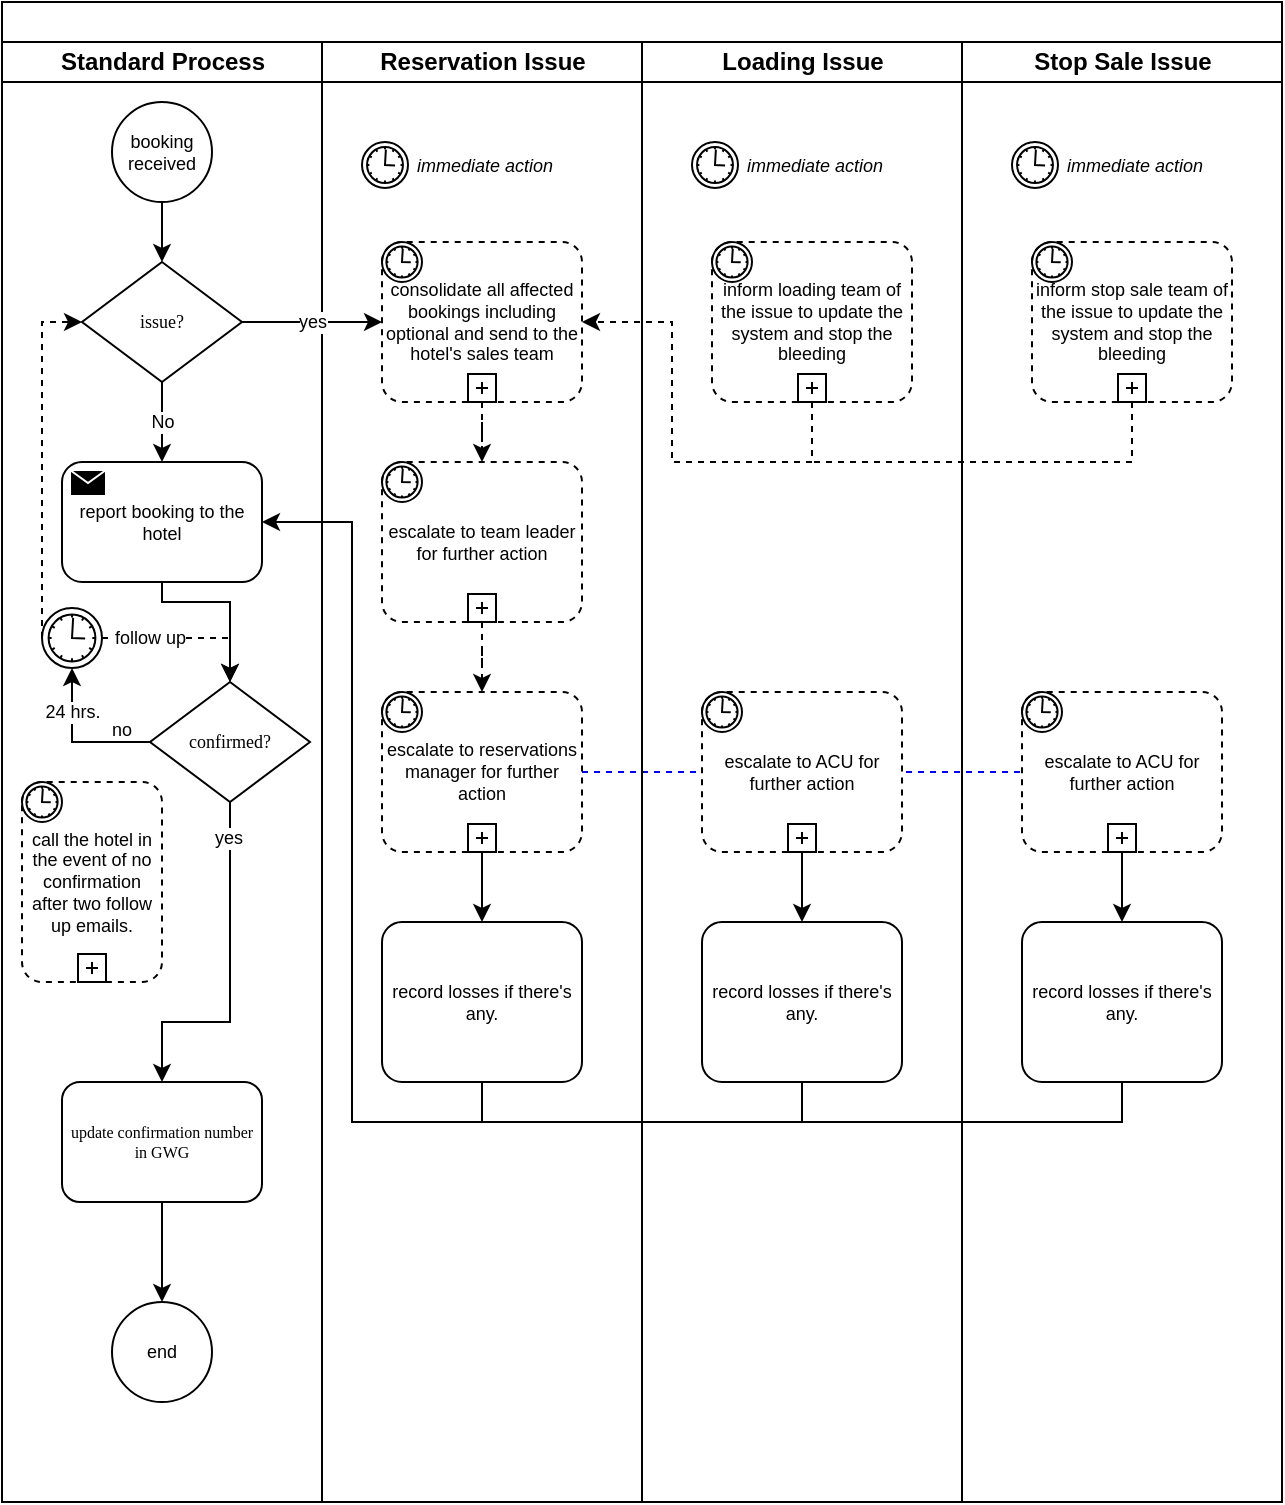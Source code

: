 <mxfile version="20.7.4" type="github">
  <diagram name="Page-1" id="74e2e168-ea6b-b213-b513-2b3c1d86103e">
    <mxGraphModel dx="2895" dy="583" grid="1" gridSize="10" guides="1" tooltips="1" connect="1" arrows="1" fold="1" page="1" pageScale="1" pageWidth="850" pageHeight="1100" background="none" math="0" shadow="0">
      <root>
        <mxCell id="0" />
        <mxCell id="1" parent="0" />
        <mxCell id="77e6c97f196da883-1" value="" style="swimlane;html=1;childLayout=stackLayout;startSize=20;rounded=0;shadow=0;labelBackgroundColor=none;strokeWidth=1;fontFamily=Verdana;fontSize=8;align=center;" parent="1" vertex="1">
          <mxGeometry x="-1595" y="110" width="640" height="750" as="geometry" />
        </mxCell>
        <mxCell id="nBvAZp38_XU3WkDMqago-89" style="edgeStyle=orthogonalEdgeStyle;rounded=0;orthogonalLoop=1;jettySize=auto;html=1;fontSize=9;endArrow=none;endFill=0;dashed=1;strokeColor=#0000FF;" edge="1" parent="77e6c97f196da883-1" source="nBvAZp38_XU3WkDMqago-36" target="nBvAZp38_XU3WkDMqago-80">
          <mxGeometry relative="1" as="geometry" />
        </mxCell>
        <mxCell id="77e6c97f196da883-2" value="Standard Process" style="swimlane;html=1;startSize=20;" parent="77e6c97f196da883-1" vertex="1">
          <mxGeometry y="20" width="160" height="730" as="geometry" />
        </mxCell>
        <mxCell id="nBvAZp38_XU3WkDMqago-25" style="edgeStyle=orthogonalEdgeStyle;rounded=0;orthogonalLoop=1;jettySize=auto;html=1;entryX=0.5;entryY=0;entryDx=0;entryDy=0;fontSize=9;" edge="1" parent="77e6c97f196da883-2" source="nBvAZp38_XU3WkDMqago-3" target="nBvAZp38_XU3WkDMqago-4">
          <mxGeometry relative="1" as="geometry" />
        </mxCell>
        <mxCell id="nBvAZp38_XU3WkDMqago-3" value="booking received" style="ellipse;whiteSpace=wrap;html=1;aspect=fixed;labelBackgroundColor=none;fontSize=9;" vertex="1" parent="77e6c97f196da883-2">
          <mxGeometry x="55" y="30" width="50" height="50" as="geometry" />
        </mxCell>
        <mxCell id="nBvAZp38_XU3WkDMqago-26" value="No" style="edgeStyle=orthogonalEdgeStyle;rounded=0;orthogonalLoop=1;jettySize=auto;html=1;entryX=0.5;entryY=0;entryDx=0;entryDy=0;entryPerimeter=0;fontSize=9;" edge="1" parent="77e6c97f196da883-2" source="nBvAZp38_XU3WkDMqago-4" target="nBvAZp38_XU3WkDMqago-5">
          <mxGeometry relative="1" as="geometry" />
        </mxCell>
        <mxCell id="nBvAZp38_XU3WkDMqago-4" value="issue?" style="rhombus;whiteSpace=wrap;html=1;rounded=0;shadow=0;labelBackgroundColor=none;strokeWidth=1;fontFamily=Verdana;fontSize=9;align=center;" vertex="1" parent="77e6c97f196da883-2">
          <mxGeometry x="40" y="110" width="80" height="60" as="geometry" />
        </mxCell>
        <mxCell id="nBvAZp38_XU3WkDMqago-27" style="edgeStyle=orthogonalEdgeStyle;rounded=0;orthogonalLoop=1;jettySize=auto;html=1;entryX=0.5;entryY=0;entryDx=0;entryDy=0;fontSize=9;" edge="1" parent="77e6c97f196da883-2" source="nBvAZp38_XU3WkDMqago-5" target="nBvAZp38_XU3WkDMqago-8">
          <mxGeometry relative="1" as="geometry">
            <Array as="points">
              <mxPoint x="80" y="280" />
              <mxPoint x="114" y="280" />
            </Array>
          </mxGeometry>
        </mxCell>
        <mxCell id="nBvAZp38_XU3WkDMqago-5" value="report booking to the hotel" style="points=[[0.25,0,0],[0.5,0,0],[0.75,0,0],[1,0.25,0],[1,0.5,0],[1,0.75,0],[0.75,1,0],[0.5,1,0],[0.25,1,0],[0,0.75,0],[0,0.5,0],[0,0.25,0]];shape=mxgraph.bpmn.task;whiteSpace=wrap;rectStyle=rounded;size=10;html=1;taskMarker=send;labelBackgroundColor=none;fontSize=9;" vertex="1" parent="77e6c97f196da883-2">
          <mxGeometry x="30" y="210" width="100" height="60" as="geometry" />
        </mxCell>
        <mxCell id="nBvAZp38_XU3WkDMqago-10" style="edgeStyle=orthogonalEdgeStyle;rounded=0;orthogonalLoop=1;jettySize=auto;html=1;entryX=0.5;entryY=1;entryDx=0;entryDy=0;entryPerimeter=0;fontSize=9;" edge="1" parent="77e6c97f196da883-2" source="nBvAZp38_XU3WkDMqago-8" target="nBvAZp38_XU3WkDMqago-6">
          <mxGeometry relative="1" as="geometry" />
        </mxCell>
        <mxCell id="nBvAZp38_XU3WkDMqago-15" value="follow up" style="edgeStyle=orthogonalEdgeStyle;rounded=0;orthogonalLoop=1;jettySize=auto;html=1;entryX=0.5;entryY=0;entryDx=0;entryDy=0;fontSize=9;dashed=1;align=right;" edge="1" parent="77e6c97f196da883-2" source="nBvAZp38_XU3WkDMqago-6" target="nBvAZp38_XU3WkDMqago-8">
          <mxGeometry relative="1" as="geometry" />
        </mxCell>
        <mxCell id="nBvAZp38_XU3WkDMqago-31" style="edgeStyle=orthogonalEdgeStyle;rounded=0;orthogonalLoop=1;jettySize=auto;html=1;entryX=0;entryY=0.5;entryDx=0;entryDy=0;fontSize=9;dashed=1;" edge="1" parent="77e6c97f196da883-2" source="nBvAZp38_XU3WkDMqago-6" target="nBvAZp38_XU3WkDMqago-4">
          <mxGeometry relative="1" as="geometry">
            <Array as="points">
              <mxPoint x="20" y="140" />
            </Array>
          </mxGeometry>
        </mxCell>
        <mxCell id="nBvAZp38_XU3WkDMqago-6" value="24 hrs." style="points=[[0.145,0.145,0],[0.5,0,0],[0.855,0.145,0],[1,0.5,0],[0.855,0.855,0],[0.5,1,0],[0.145,0.855,0],[0,0.5,0]];shape=mxgraph.bpmn.event;html=1;verticalLabelPosition=bottom;labelBackgroundColor=#ffffff;verticalAlign=bottom;align=center;perimeter=ellipsePerimeter;outlineConnect=0;aspect=fixed;outline=standard;symbol=timer;fontSize=9;" vertex="1" parent="77e6c97f196da883-2">
          <mxGeometry x="20" y="283" width="30" height="30" as="geometry" />
        </mxCell>
        <mxCell id="nBvAZp38_XU3WkDMqago-23" style="edgeStyle=orthogonalEdgeStyle;rounded=0;orthogonalLoop=1;jettySize=auto;html=1;entryX=0.5;entryY=0;entryDx=0;entryDy=0;fontSize=9;" edge="1" parent="77e6c97f196da883-2" source="nBvAZp38_XU3WkDMqago-8" target="nBvAZp38_XU3WkDMqago-20">
          <mxGeometry relative="1" as="geometry">
            <Array as="points">
              <mxPoint x="114" y="490" />
              <mxPoint x="80" y="490" />
            </Array>
          </mxGeometry>
        </mxCell>
        <mxCell id="nBvAZp38_XU3WkDMqago-28" value="yes" style="edgeLabel;html=1;align=center;verticalAlign=middle;resizable=0;points=[];fontSize=9;" vertex="1" connectable="0" parent="nBvAZp38_XU3WkDMqago-23">
          <mxGeometry x="-0.799" y="-1" relative="1" as="geometry">
            <mxPoint as="offset" />
          </mxGeometry>
        </mxCell>
        <mxCell id="nBvAZp38_XU3WkDMqago-8" value="confirmed?" style="rhombus;whiteSpace=wrap;html=1;rounded=0;shadow=0;labelBackgroundColor=none;strokeWidth=1;fontFamily=Verdana;fontSize=9;align=center;" vertex="1" parent="77e6c97f196da883-2">
          <mxGeometry x="74" y="320" width="80" height="60" as="geometry" />
        </mxCell>
        <mxCell id="nBvAZp38_XU3WkDMqago-14" value="no" style="text;html=1;strokeColor=none;fillColor=none;align=center;verticalAlign=middle;whiteSpace=wrap;rounded=0;labelBackgroundColor=none;fontSize=9;" vertex="1" parent="77e6c97f196da883-2">
          <mxGeometry x="30" y="329" width="60" height="30" as="geometry" />
        </mxCell>
        <mxCell id="nBvAZp38_XU3WkDMqago-18" value="call the hotel in the event of no confirmation after two follow up emails." style="points=[[0.25,0,0],[0.5,0,0],[0.75,0,0],[1,0.25,0],[1,0.5,0],[1,0.75,0],[0.75,1,0],[0.5,1,0],[0.25,1,0],[0,0.75,0],[0,0.5,0],[0,0.25,0]];shape=mxgraph.bpmn.task;whiteSpace=wrap;rectStyle=rounded;size=10;html=1;taskMarker=abstract;bpmnShapeType=subprocess;isLoopSub=1;outline=eventInt;symbol=timer;labelBackgroundColor=none;fontSize=9;align=center;" vertex="1" parent="77e6c97f196da883-2">
          <mxGeometry x="10" y="370" width="70" height="100" as="geometry" />
        </mxCell>
        <mxCell id="nBvAZp38_XU3WkDMqago-24" style="edgeStyle=orthogonalEdgeStyle;rounded=0;orthogonalLoop=1;jettySize=auto;html=1;entryX=0.5;entryY=0;entryDx=0;entryDy=0;fontSize=9;" edge="1" parent="77e6c97f196da883-2" source="nBvAZp38_XU3WkDMqago-20" target="nBvAZp38_XU3WkDMqago-22">
          <mxGeometry relative="1" as="geometry" />
        </mxCell>
        <mxCell id="nBvAZp38_XU3WkDMqago-20" value="update confirmation number in GWG" style="rounded=1;whiteSpace=wrap;html=1;shadow=0;labelBackgroundColor=none;strokeWidth=1;fontFamily=Verdana;fontSize=8;align=center;" vertex="1" parent="77e6c97f196da883-2">
          <mxGeometry x="30" y="520" width="100" height="60" as="geometry" />
        </mxCell>
        <mxCell id="nBvAZp38_XU3WkDMqago-22" value="end" style="ellipse;whiteSpace=wrap;html=1;aspect=fixed;labelBackgroundColor=none;fontSize=9;" vertex="1" parent="77e6c97f196da883-2">
          <mxGeometry x="55" y="630" width="50" height="50" as="geometry" />
        </mxCell>
        <mxCell id="77e6c97f196da883-3" value="&lt;b&gt;Reservation Issue&lt;/b&gt;" style="swimlane;html=1;startSize=20;fontStyle=0" parent="77e6c97f196da883-1" vertex="1">
          <mxGeometry x="160" y="20" width="160" height="730" as="geometry" />
        </mxCell>
        <mxCell id="nBvAZp38_XU3WkDMqago-37" style="edgeStyle=orthogonalEdgeStyle;rounded=0;orthogonalLoop=1;jettySize=auto;html=1;entryX=0.5;entryY=0;entryDx=0;entryDy=0;entryPerimeter=0;fontSize=9;dashed=1;" edge="1" parent="77e6c97f196da883-3" source="nBvAZp38_XU3WkDMqago-33" target="nBvAZp38_XU3WkDMqago-35">
          <mxGeometry relative="1" as="geometry" />
        </mxCell>
        <mxCell id="nBvAZp38_XU3WkDMqago-33" value="consolidate all affected bookings including optional and send to the hotel&#39;s sales team" style="points=[[0.25,0,0],[0.5,0,0],[0.75,0,0],[1,0.25,0],[1,0.5,0],[1,0.75,0],[0.75,1,0],[0.5,1,0],[0.25,1,0],[0,0.75,0],[0,0.5,0],[0,0.25,0]];shape=mxgraph.bpmn.task;whiteSpace=wrap;rectStyle=rounded;size=10;html=1;taskMarker=abstract;bpmnShapeType=subprocess;isLoopSub=1;outline=eventInt;symbol=timer;labelBackgroundColor=none;fontSize=9;" vertex="1" parent="77e6c97f196da883-3">
          <mxGeometry x="30" y="100" width="100" height="80" as="geometry" />
        </mxCell>
        <mxCell id="nBvAZp38_XU3WkDMqago-38" style="edgeStyle=orthogonalEdgeStyle;rounded=0;orthogonalLoop=1;jettySize=auto;html=1;entryX=0.5;entryY=0;entryDx=0;entryDy=0;entryPerimeter=0;dashed=1;fontSize=9;" edge="1" parent="77e6c97f196da883-3" source="nBvAZp38_XU3WkDMqago-35" target="nBvAZp38_XU3WkDMqago-36">
          <mxGeometry relative="1" as="geometry" />
        </mxCell>
        <mxCell id="nBvAZp38_XU3WkDMqago-35" value="escalate to team leader for further action" style="points=[[0.25,0,0],[0.5,0,0],[0.75,0,0],[1,0.25,0],[1,0.5,0],[1,0.75,0],[0.75,1,0],[0.5,1,0],[0.25,1,0],[0,0.75,0],[0,0.5,0],[0,0.25,0]];shape=mxgraph.bpmn.task;whiteSpace=wrap;rectStyle=rounded;size=10;html=1;taskMarker=abstract;bpmnShapeType=subprocess;isLoopSub=1;outline=eventInt;symbol=timer;labelBackgroundColor=none;fontSize=9;" vertex="1" parent="77e6c97f196da883-3">
          <mxGeometry x="30" y="210" width="100" height="80" as="geometry" />
        </mxCell>
        <mxCell id="nBvAZp38_XU3WkDMqago-84" style="edgeStyle=orthogonalEdgeStyle;rounded=0;orthogonalLoop=1;jettySize=auto;html=1;entryX=0.5;entryY=0;entryDx=0;entryDy=0;entryPerimeter=0;fontSize=9;endArrow=classic;endFill=1;" edge="1" parent="77e6c97f196da883-3" source="nBvAZp38_XU3WkDMqago-36" target="nBvAZp38_XU3WkDMqago-76">
          <mxGeometry relative="1" as="geometry" />
        </mxCell>
        <mxCell id="nBvAZp38_XU3WkDMqago-36" value="escalate to reservations manager for further action" style="points=[[0.25,0,0],[0.5,0,0],[0.75,0,0],[1,0.25,0],[1,0.5,0],[1,0.75,0],[0.75,1,0],[0.5,1,0],[0.25,1,0],[0,0.75,0],[0,0.5,0],[0,0.25,0]];shape=mxgraph.bpmn.task;whiteSpace=wrap;rectStyle=rounded;size=10;html=1;taskMarker=abstract;bpmnShapeType=subprocess;isLoopSub=1;outline=eventInt;symbol=timer;labelBackgroundColor=none;fontSize=9;" vertex="1" parent="77e6c97f196da883-3">
          <mxGeometry x="30" y="325" width="100" height="80" as="geometry" />
        </mxCell>
        <mxCell id="nBvAZp38_XU3WkDMqago-43" value="&lt;div style=&quot;&quot;&gt;&amp;nbsp;immediate action&lt;/div&gt;" style="points=[[0.145,0.145,0],[0.5,0,0],[0.855,0.145,0],[1,0.5,0],[0.855,0.855,0],[0.5,1,0],[0.145,0.855,0],[0,0.5,0]];shape=mxgraph.bpmn.event;html=1;verticalLabelPosition=middle;labelBackgroundColor=#ffffff;verticalAlign=middle;align=left;perimeter=ellipsePerimeter;outlineConnect=0;aspect=fixed;outline=standard;symbol=timer;fontSize=9;labelPosition=right;fontStyle=2" vertex="1" parent="77e6c97f196da883-3">
          <mxGeometry x="20" y="50" width="23" height="23" as="geometry" />
        </mxCell>
        <mxCell id="nBvAZp38_XU3WkDMqago-76" value="record losses if there&#39;s any." style="points=[[0.25,0,0],[0.5,0,0],[0.75,0,0],[1,0.25,0],[1,0.5,0],[1,0.75,0],[0.75,1,0],[0.5,1,0],[0.25,1,0],[0,0.75,0],[0,0.5,0],[0,0.25,0]];shape=mxgraph.bpmn.task;whiteSpace=wrap;rectStyle=rounded;size=10;html=1;taskMarker=abstract;labelBackgroundColor=none;fontSize=9;" vertex="1" parent="77e6c97f196da883-3">
          <mxGeometry x="30" y="440" width="100" height="80" as="geometry" />
        </mxCell>
        <mxCell id="77e6c97f196da883-4" value="Loading Issue" style="swimlane;html=1;startSize=20;" parent="77e6c97f196da883-1" vertex="1">
          <mxGeometry x="320" y="20" width="160" height="730" as="geometry" />
        </mxCell>
        <mxCell id="nBvAZp38_XU3WkDMqago-57" value="inform loading team of the issue to update the system and stop the bleeding" style="points=[[0.25,0,0],[0.5,0,0],[0.75,0,0],[1,0.25,0],[1,0.5,0],[1,0.75,0],[0.75,1,0],[0.5,1,0],[0.25,1,0],[0,0.75,0],[0,0.5,0],[0,0.25,0]];shape=mxgraph.bpmn.task;whiteSpace=wrap;rectStyle=rounded;size=10;html=1;taskMarker=abstract;bpmnShapeType=subprocess;isLoopSub=1;outline=eventInt;symbol=timer;labelBackgroundColor=none;fontSize=9;" vertex="1" parent="77e6c97f196da883-4">
          <mxGeometry x="35" y="100" width="100" height="80" as="geometry" />
        </mxCell>
        <mxCell id="nBvAZp38_XU3WkDMqago-63" value="&lt;div style=&quot;&quot;&gt;&amp;nbsp;immediate action&lt;/div&gt;" style="points=[[0.145,0.145,0],[0.5,0,0],[0.855,0.145,0],[1,0.5,0],[0.855,0.855,0],[0.5,1,0],[0.145,0.855,0],[0,0.5,0]];shape=mxgraph.bpmn.event;html=1;verticalLabelPosition=middle;labelBackgroundColor=#ffffff;verticalAlign=middle;align=left;perimeter=ellipsePerimeter;outlineConnect=0;aspect=fixed;outline=standard;symbol=timer;fontSize=9;labelPosition=right;fontStyle=2" vertex="1" parent="77e6c97f196da883-4">
          <mxGeometry x="25" y="50" width="23" height="23" as="geometry" />
        </mxCell>
        <mxCell id="nBvAZp38_XU3WkDMqago-85" style="edgeStyle=orthogonalEdgeStyle;rounded=0;orthogonalLoop=1;jettySize=auto;html=1;entryX=0.5;entryY=0;entryDx=0;entryDy=0;entryPerimeter=0;fontSize=9;endArrow=classic;endFill=1;" edge="1" parent="77e6c97f196da883-4" source="nBvAZp38_XU3WkDMqago-79" target="nBvAZp38_XU3WkDMqago-81">
          <mxGeometry relative="1" as="geometry" />
        </mxCell>
        <mxCell id="nBvAZp38_XU3WkDMqago-79" value="escalate to ACU for further action" style="points=[[0.25,0,0],[0.5,0,0],[0.75,0,0],[1,0.25,0],[1,0.5,0],[1,0.75,0],[0.75,1,0],[0.5,1,0],[0.25,1,0],[0,0.75,0],[0,0.5,0],[0,0.25,0]];shape=mxgraph.bpmn.task;whiteSpace=wrap;rectStyle=rounded;size=10;html=1;taskMarker=abstract;bpmnShapeType=subprocess;isLoopSub=1;outline=eventInt;symbol=timer;labelBackgroundColor=none;fontSize=9;" vertex="1" parent="77e6c97f196da883-4">
          <mxGeometry x="30" y="325" width="100" height="80" as="geometry" />
        </mxCell>
        <mxCell id="nBvAZp38_XU3WkDMqago-81" value="record losses if there&#39;s any." style="points=[[0.25,0,0],[0.5,0,0],[0.75,0,0],[1,0.25,0],[1,0.5,0],[1,0.75,0],[0.75,1,0],[0.5,1,0],[0.25,1,0],[0,0.75,0],[0,0.5,0],[0,0.25,0]];shape=mxgraph.bpmn.task;whiteSpace=wrap;rectStyle=rounded;size=10;html=1;taskMarker=abstract;labelBackgroundColor=none;fontSize=9;" vertex="1" parent="77e6c97f196da883-4">
          <mxGeometry x="30" y="440" width="100" height="80" as="geometry" />
        </mxCell>
        <mxCell id="77e6c97f196da883-5" value="Stop Sale Issue" style="swimlane;html=1;startSize=20;" parent="77e6c97f196da883-1" vertex="1">
          <mxGeometry x="480" y="20" width="160" height="730" as="geometry" />
        </mxCell>
        <mxCell id="nBvAZp38_XU3WkDMqago-64" value="inform stop sale team of the issue to update the system and stop the bleeding" style="points=[[0.25,0,0],[0.5,0,0],[0.75,0,0],[1,0.25,0],[1,0.5,0],[1,0.75,0],[0.75,1,0],[0.5,1,0],[0.25,1,0],[0,0.75,0],[0,0.5,0],[0,0.25,0]];shape=mxgraph.bpmn.task;whiteSpace=wrap;rectStyle=rounded;size=10;html=1;taskMarker=abstract;bpmnShapeType=subprocess;isLoopSub=1;outline=eventInt;symbol=timer;labelBackgroundColor=none;fontSize=9;" vertex="1" parent="77e6c97f196da883-5">
          <mxGeometry x="35" y="100" width="100" height="80" as="geometry" />
        </mxCell>
        <mxCell id="nBvAZp38_XU3WkDMqago-67" value="&lt;div style=&quot;&quot;&gt;&amp;nbsp;immediate action&lt;/div&gt;" style="points=[[0.145,0.145,0],[0.5,0,0],[0.855,0.145,0],[1,0.5,0],[0.855,0.855,0],[0.5,1,0],[0.145,0.855,0],[0,0.5,0]];shape=mxgraph.bpmn.event;html=1;verticalLabelPosition=middle;labelBackgroundColor=#ffffff;verticalAlign=middle;align=left;perimeter=ellipsePerimeter;outlineConnect=0;aspect=fixed;outline=standard;symbol=timer;fontSize=9;labelPosition=right;fontStyle=2" vertex="1" parent="77e6c97f196da883-5">
          <mxGeometry x="25" y="50" width="23" height="23" as="geometry" />
        </mxCell>
        <mxCell id="nBvAZp38_XU3WkDMqago-86" style="edgeStyle=orthogonalEdgeStyle;rounded=0;orthogonalLoop=1;jettySize=auto;html=1;entryX=0.5;entryY=0;entryDx=0;entryDy=0;entryPerimeter=0;fontSize=9;endArrow=classic;endFill=1;" edge="1" parent="77e6c97f196da883-5" source="nBvAZp38_XU3WkDMqago-80" target="nBvAZp38_XU3WkDMqago-82">
          <mxGeometry relative="1" as="geometry" />
        </mxCell>
        <mxCell id="nBvAZp38_XU3WkDMqago-80" value="escalate to ACU for further action" style="points=[[0.25,0,0],[0.5,0,0],[0.75,0,0],[1,0.25,0],[1,0.5,0],[1,0.75,0],[0.75,1,0],[0.5,1,0],[0.25,1,0],[0,0.75,0],[0,0.5,0],[0,0.25,0]];shape=mxgraph.bpmn.task;whiteSpace=wrap;rectStyle=rounded;size=10;html=1;taskMarker=abstract;bpmnShapeType=subprocess;isLoopSub=1;outline=eventInt;symbol=timer;labelBackgroundColor=none;fontSize=9;" vertex="1" parent="77e6c97f196da883-5">
          <mxGeometry x="30" y="325" width="100" height="80" as="geometry" />
        </mxCell>
        <mxCell id="nBvAZp38_XU3WkDMqago-82" value="record losses if there&#39;s any." style="points=[[0.25,0,0],[0.5,0,0],[0.75,0,0],[1,0.25,0],[1,0.5,0],[1,0.75,0],[0.75,1,0],[0.5,1,0],[0.25,1,0],[0,0.75,0],[0,0.5,0],[0,0.25,0]];shape=mxgraph.bpmn.task;whiteSpace=wrap;rectStyle=rounded;size=10;html=1;taskMarker=abstract;labelBackgroundColor=none;fontSize=9;" vertex="1" parent="77e6c97f196da883-5">
          <mxGeometry x="30" y="440" width="100" height="80" as="geometry" />
        </mxCell>
        <mxCell id="nBvAZp38_XU3WkDMqago-34" value="yes" style="edgeStyle=orthogonalEdgeStyle;rounded=0;orthogonalLoop=1;jettySize=auto;html=1;entryX=0;entryY=0.5;entryDx=0;entryDy=0;entryPerimeter=0;fontSize=9;" edge="1" parent="77e6c97f196da883-1" source="nBvAZp38_XU3WkDMqago-4" target="nBvAZp38_XU3WkDMqago-33">
          <mxGeometry relative="1" as="geometry" />
        </mxCell>
        <mxCell id="nBvAZp38_XU3WkDMqago-73" style="edgeStyle=orthogonalEdgeStyle;rounded=0;orthogonalLoop=1;jettySize=auto;html=1;entryX=1;entryY=0.5;entryDx=0;entryDy=0;entryPerimeter=0;dashed=1;fontSize=9;" edge="1" parent="77e6c97f196da883-1" source="nBvAZp38_XU3WkDMqago-57" target="nBvAZp38_XU3WkDMqago-33">
          <mxGeometry relative="1" as="geometry">
            <Array as="points">
              <mxPoint x="405" y="230" />
              <mxPoint x="335" y="230" />
              <mxPoint x="335" y="160" />
            </Array>
          </mxGeometry>
        </mxCell>
        <mxCell id="nBvAZp38_XU3WkDMqago-78" style="edgeStyle=orthogonalEdgeStyle;rounded=0;orthogonalLoop=1;jettySize=auto;html=1;entryX=1;entryY=0.5;entryDx=0;entryDy=0;entryPerimeter=0;fontSize=9;endArrow=classic;endFill=1;exitX=0.5;exitY=1;exitDx=0;exitDy=0;exitPerimeter=0;" edge="1" parent="77e6c97f196da883-1" source="nBvAZp38_XU3WkDMqago-76" target="nBvAZp38_XU3WkDMqago-5">
          <mxGeometry relative="1" as="geometry">
            <Array as="points">
              <mxPoint x="240" y="560" />
              <mxPoint x="175" y="560" />
              <mxPoint x="175" y="260" />
            </Array>
          </mxGeometry>
        </mxCell>
        <mxCell id="nBvAZp38_XU3WkDMqago-75" style="edgeStyle=orthogonalEdgeStyle;rounded=0;orthogonalLoop=1;jettySize=auto;html=1;dashed=1;fontSize=9;endArrow=none;endFill=0;" edge="1" parent="1" source="nBvAZp38_XU3WkDMqago-64">
          <mxGeometry relative="1" as="geometry">
            <mxPoint x="-1190" y="340" as="targetPoint" />
            <Array as="points">
              <mxPoint x="-1030" y="340" />
            </Array>
          </mxGeometry>
        </mxCell>
        <mxCell id="nBvAZp38_XU3WkDMqago-87" style="edgeStyle=orthogonalEdgeStyle;rounded=0;orthogonalLoop=1;jettySize=auto;html=1;fontSize=9;endArrow=none;endFill=0;exitX=0.5;exitY=1;exitDx=0;exitDy=0;exitPerimeter=0;" edge="1" parent="1" source="nBvAZp38_XU3WkDMqago-81">
          <mxGeometry relative="1" as="geometry">
            <mxPoint x="-1360" y="670" as="targetPoint" />
            <Array as="points">
              <mxPoint x="-1195" y="670" />
            </Array>
          </mxGeometry>
        </mxCell>
        <mxCell id="nBvAZp38_XU3WkDMqago-88" style="edgeStyle=orthogonalEdgeStyle;rounded=0;orthogonalLoop=1;jettySize=auto;html=1;exitX=0.5;exitY=1;exitDx=0;exitDy=0;exitPerimeter=0;fontSize=9;endArrow=none;endFill=0;" edge="1" parent="1" source="nBvAZp38_XU3WkDMqago-82">
          <mxGeometry relative="1" as="geometry">
            <mxPoint x="-1200" y="670" as="targetPoint" />
            <Array as="points">
              <mxPoint x="-1035" y="670" />
            </Array>
          </mxGeometry>
        </mxCell>
      </root>
    </mxGraphModel>
  </diagram>
</mxfile>
